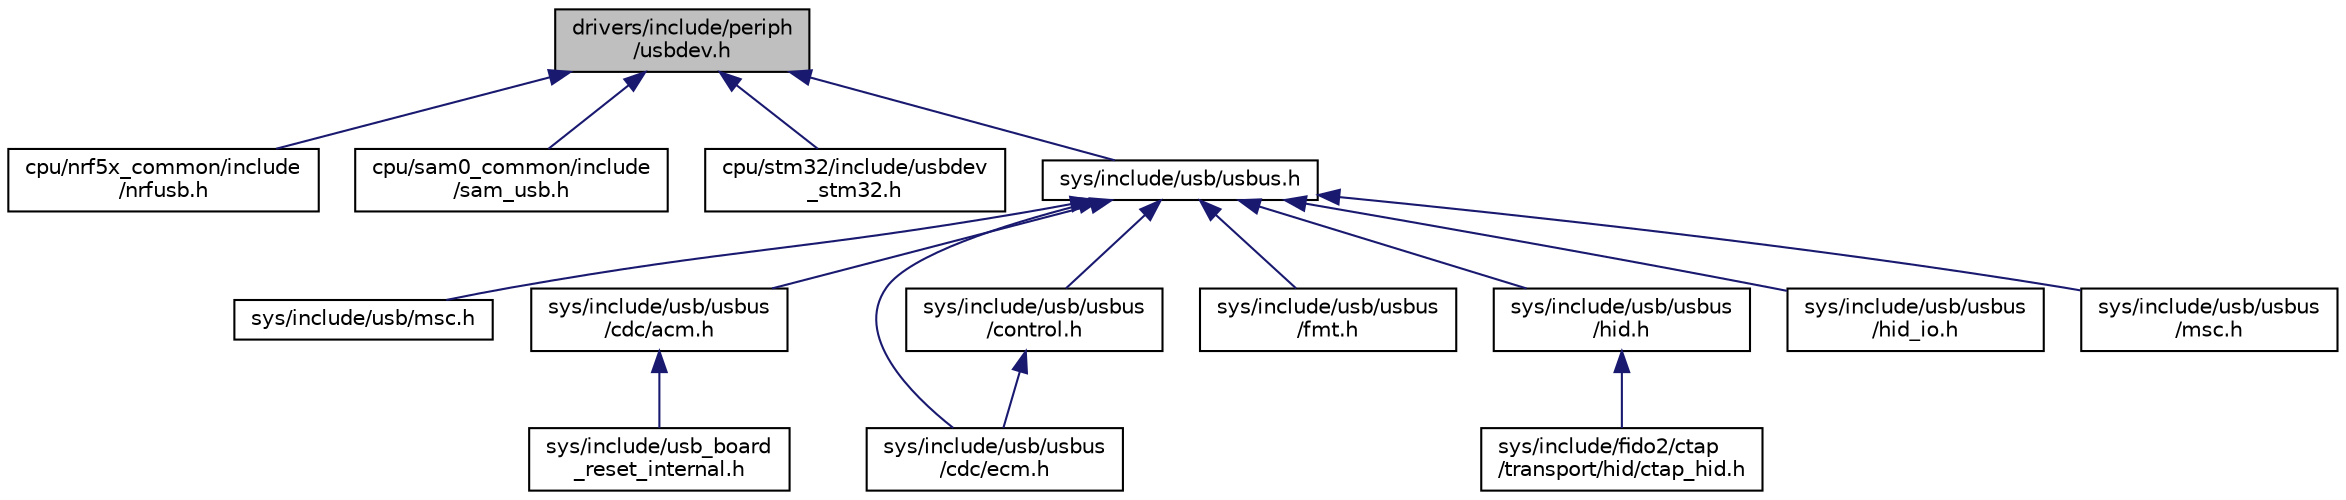 digraph "drivers/include/periph/usbdev.h"
{
 // LATEX_PDF_SIZE
  edge [fontname="Helvetica",fontsize="10",labelfontname="Helvetica",labelfontsize="10"];
  node [fontname="Helvetica",fontsize="10",shape=record];
  Node1 [label="drivers/include/periph\l/usbdev.h",height=0.2,width=0.4,color="black", fillcolor="grey75", style="filled", fontcolor="black",tooltip="Definitions low-level USB driver interface."];
  Node1 -> Node2 [dir="back",color="midnightblue",fontsize="10",style="solid",fontname="Helvetica"];
  Node2 [label="cpu/nrf5x_common/include\l/nrfusb.h",height=0.2,width=0.4,color="black", fillcolor="white", style="filled",URL="$nrfusb_8h.html",tooltip="USB interface functions for the nrf52840 class devices."];
  Node1 -> Node3 [dir="back",color="midnightblue",fontsize="10",style="solid",fontname="Helvetica"];
  Node3 [label="cpu/sam0_common/include\l/sam_usb.h",height=0.2,width=0.4,color="black", fillcolor="white", style="filled",URL="$sam__usb_8h.html",tooltip="USB interface functions for the sam0 class devices."];
  Node1 -> Node4 [dir="back",color="midnightblue",fontsize="10",style="solid",fontname="Helvetica"];
  Node4 [label="cpu/stm32/include/usbdev\l_stm32.h",height=0.2,width=0.4,color="black", fillcolor="white", style="filled",URL="$usbdev__stm32_8h.html",tooltip="USB interface functions for the stm32 OTG FS/HS class devices."];
  Node1 -> Node5 [dir="back",color="midnightblue",fontsize="10",style="solid",fontname="Helvetica"];
  Node5 [label="sys/include/usb/usbus.h",height=0.2,width=0.4,color="black", fillcolor="white", style="filled",URL="$usbus_8h.html",tooltip="USBUS basic interface."];
  Node5 -> Node6 [dir="back",color="midnightblue",fontsize="10",style="solid",fontname="Helvetica"];
  Node6 [label="sys/include/usb/msc.h",height=0.2,width=0.4,color="black", fillcolor="white", style="filled",URL="$msc_8h.html",tooltip="USB Mass Storage Class functions definitions."];
  Node5 -> Node7 [dir="back",color="midnightblue",fontsize="10",style="solid",fontname="Helvetica"];
  Node7 [label="sys/include/usb/usbus\l/cdc/acm.h",height=0.2,width=0.4,color="black", fillcolor="white", style="filled",URL="$acm_8h.html",tooltip="Interface and definitions for USB CDC ACM type interfaces in USBUS."];
  Node7 -> Node8 [dir="back",color="midnightblue",fontsize="10",style="solid",fontname="Helvetica"];
  Node8 [label="sys/include/usb_board\l_reset_internal.h",height=0.2,width=0.4,color="black", fillcolor="white", style="filled",URL="$usb__board__reset__internal_8h.html",tooltip=" "];
  Node5 -> Node9 [dir="back",color="midnightblue",fontsize="10",style="solid",fontname="Helvetica"];
  Node9 [label="sys/include/usb/usbus\l/cdc/ecm.h",height=0.2,width=0.4,color="black", fillcolor="white", style="filled",URL="$ecm_8h.html",tooltip="Interface and definitions for USB CDC ECM type interfaces."];
  Node5 -> Node10 [dir="back",color="midnightblue",fontsize="10",style="solid",fontname="Helvetica"];
  Node10 [label="sys/include/usb/usbus\l/control.h",height=0.2,width=0.4,color="black", fillcolor="white", style="filled",URL="$control_8h.html",tooltip="USBUS control endpoint module."];
  Node10 -> Node9 [dir="back",color="midnightblue",fontsize="10",style="solid",fontname="Helvetica"];
  Node5 -> Node11 [dir="back",color="midnightblue",fontsize="10",style="solid",fontname="Helvetica"];
  Node11 [label="sys/include/usb/usbus\l/fmt.h",height=0.2,width=0.4,color="black", fillcolor="white", style="filled",URL="$usb_2usbus_2fmt_8h.html",tooltip="USBUS descriptor formatter functions."];
  Node5 -> Node12 [dir="back",color="midnightblue",fontsize="10",style="solid",fontname="Helvetica"];
  Node12 [label="sys/include/usb/usbus\l/hid.h",height=0.2,width=0.4,color="black", fillcolor="white", style="filled",URL="$usbus_2hid_8h.html",tooltip="Interface and definitions for USB HID type interfaces in USBUS."];
  Node12 -> Node13 [dir="back",color="midnightblue",fontsize="10",style="solid",fontname="Helvetica"];
  Node13 [label="sys/include/fido2/ctap\l/transport/hid/ctap_hid.h",height=0.2,width=0.4,color="black", fillcolor="white", style="filled",URL="$ctap__hid_8h.html",tooltip="Definition for CTAPHID helper functions."];
  Node5 -> Node14 [dir="back",color="midnightblue",fontsize="10",style="solid",fontname="Helvetica"];
  Node14 [label="sys/include/usb/usbus\l/hid_io.h",height=0.2,width=0.4,color="black", fillcolor="white", style="filled",URL="$hid__io_8h.html",tooltip="USB HID callback and read/write functions."];
  Node5 -> Node15 [dir="back",color="midnightblue",fontsize="10",style="solid",fontname="Helvetica"];
  Node15 [label="sys/include/usb/usbus\l/msc.h",height=0.2,width=0.4,color="black", fillcolor="white", style="filled",URL="$usbus_2msc_8h.html",tooltip="USBUS Mass Storage Class functions definitions."];
}
